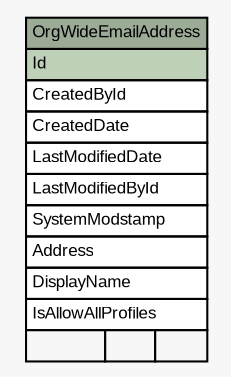 // dot 2.40.1 on Mac OS X 10.12.6
// SchemaSpy rev 590
digraph "OrgWideEmailAddress" {
  graph [
    rankdir="RL"
    bgcolor="#f7f7f7"
    nodesep="0.18"
    ranksep="0.46"
    fontname="Arial"
    fontsize="8"
  ];
  node [
    fontname="Arial"
    fontsize="8"
    shape="plaintext"
  ];
  edge [
    arrowsize="0.8"
  ];
  "OrgWideEmailAddress" [
    label=<
    <TABLE BORDER="0" CELLBORDER="1" CELLSPACING="0" BGCOLOR="#ffffff">
      <TR><TD COLSPAN="3" BGCOLOR="#9bab96" ALIGN="CENTER">OrgWideEmailAddress</TD></TR>
      <TR><TD PORT="Id" COLSPAN="3" BGCOLOR="#bed1b8" ALIGN="LEFT">Id</TD></TR>
      <TR><TD PORT="CreatedById" COLSPAN="3" ALIGN="LEFT">CreatedById</TD></TR>
      <TR><TD PORT="CreatedDate" COLSPAN="3" ALIGN="LEFT">CreatedDate</TD></TR>
      <TR><TD PORT="LastModifiedDate" COLSPAN="3" ALIGN="LEFT">LastModifiedDate</TD></TR>
      <TR><TD PORT="LastModifiedById" COLSPAN="3" ALIGN="LEFT">LastModifiedById</TD></TR>
      <TR><TD PORT="SystemModstamp" COLSPAN="3" ALIGN="LEFT">SystemModstamp</TD></TR>
      <TR><TD PORT="Address" COLSPAN="3" ALIGN="LEFT">Address</TD></TR>
      <TR><TD PORT="DisplayName" COLSPAN="3" ALIGN="LEFT">DisplayName</TD></TR>
      <TR><TD PORT="IsAllowAllProfiles" COLSPAN="3" ALIGN="LEFT">IsAllowAllProfiles</TD></TR>
      <TR><TD ALIGN="LEFT" BGCOLOR="#f7f7f7">  </TD><TD ALIGN="RIGHT" BGCOLOR="#f7f7f7">  </TD><TD ALIGN="RIGHT" BGCOLOR="#f7f7f7">  </TD></TR>
    </TABLE>>
    URL="tables/OrgWideEmailAddress.html"
    tooltip="OrgWideEmailAddress"
  ];
}
